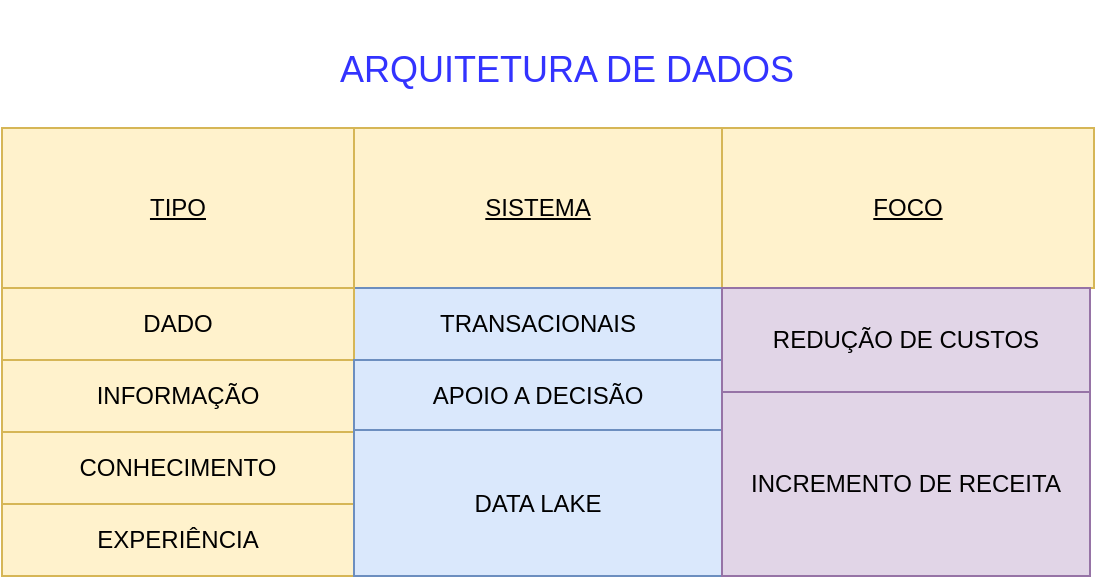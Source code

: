 <mxfile version="27.1.4">
  <diagram name="Página-1" id="as40btJ54e6DwOAYy4ld">
    <mxGraphModel dx="1034" dy="570" grid="0" gridSize="10" guides="1" tooltips="1" connect="1" arrows="1" fold="1" page="1" pageScale="1" pageWidth="600" pageHeight="380" math="0" shadow="0">
      <root>
        <mxCell id="0" />
        <mxCell id="1" parent="0" />
        <mxCell id="COEKGmfpDfsZIMyPhy94-3" value="&lt;span style=&quot;font-size: 18px;&quot;&gt;ARQUITETURA DE DADOS&lt;/span&gt;" style="text;html=1;align=center;verticalAlign=middle;whiteSpace=wrap;rounded=0;fontColor=#3333FF;" vertex="1" parent="1">
          <mxGeometry x="162" y="26" width="297" height="70" as="geometry" />
        </mxCell>
        <mxCell id="COEKGmfpDfsZIMyPhy94-66" value="&lt;u&gt;TIPO&lt;/u&gt;" style="rounded=0;whiteSpace=wrap;html=1;fillColor=#fff2cc;strokeColor=#d6b656;" vertex="1" parent="1">
          <mxGeometry x="28" y="90" width="176" height="80" as="geometry" />
        </mxCell>
        <mxCell id="COEKGmfpDfsZIMyPhy94-71" value="&lt;u&gt;SISTEMA&lt;/u&gt;" style="rounded=0;whiteSpace=wrap;html=1;fillColor=#fff2cc;strokeColor=#d6b656;" vertex="1" parent="1">
          <mxGeometry x="204" y="90" width="184" height="80" as="geometry" />
        </mxCell>
        <mxCell id="COEKGmfpDfsZIMyPhy94-75" value="&lt;span&gt;INFORMAÇÃO&lt;/span&gt;" style="rounded=0;whiteSpace=wrap;html=1;fillColor=#fff2cc;strokeColor=#d6b656;fontStyle=0" vertex="1" parent="1">
          <mxGeometry x="28" y="206" width="176" height="36" as="geometry" />
        </mxCell>
        <mxCell id="COEKGmfpDfsZIMyPhy94-76" value="&lt;span&gt;TRANSACIONAIS&lt;/span&gt;" style="rounded=0;whiteSpace=wrap;html=1;fillColor=#dae8fc;strokeColor=#6c8ebf;align=center;fontStyle=0" vertex="1" parent="1">
          <mxGeometry x="204" y="170" width="184" height="36" as="geometry" />
        </mxCell>
        <mxCell id="COEKGmfpDfsZIMyPhy94-77" value="&lt;u&gt;FOCO&lt;/u&gt;" style="rounded=0;whiteSpace=wrap;html=1;fillColor=#fff2cc;strokeColor=#d6b656;" vertex="1" parent="1">
          <mxGeometry x="388" y="90" width="186" height="80" as="geometry" />
        </mxCell>
        <mxCell id="COEKGmfpDfsZIMyPhy94-78" value="&lt;span&gt;CONHECIMENTO&lt;/span&gt;" style="rounded=0;whiteSpace=wrap;html=1;fillColor=#fff2cc;strokeColor=#d6b656;fontStyle=0" vertex="1" parent="1">
          <mxGeometry x="28" y="242" width="176" height="36" as="geometry" />
        </mxCell>
        <mxCell id="COEKGmfpDfsZIMyPhy94-79" value="&lt;span&gt;EXPERIÊNCIA&lt;/span&gt;" style="rounded=0;whiteSpace=wrap;html=1;fillColor=#fff2cc;strokeColor=#d6b656;fontStyle=0" vertex="1" parent="1">
          <mxGeometry x="28" y="278" width="176" height="36" as="geometry" />
        </mxCell>
        <mxCell id="COEKGmfpDfsZIMyPhy94-80" value="&lt;span&gt;DADO&lt;/span&gt;" style="rounded=0;whiteSpace=wrap;html=1;fillColor=#fff2cc;strokeColor=#d6b656;fontStyle=0" vertex="1" parent="1">
          <mxGeometry x="28" y="170" width="176" height="36" as="geometry" />
        </mxCell>
        <mxCell id="COEKGmfpDfsZIMyPhy94-81" value="&lt;span&gt;APOIO A DECISÃO&lt;/span&gt;" style="rounded=0;whiteSpace=wrap;html=1;fillColor=#dae8fc;strokeColor=#6c8ebf;align=center;fontStyle=0" vertex="1" parent="1">
          <mxGeometry x="204" y="206" width="184" height="36" as="geometry" />
        </mxCell>
        <mxCell id="COEKGmfpDfsZIMyPhy94-82" value="&lt;span&gt;DATA LAKE&lt;/span&gt;" style="rounded=0;whiteSpace=wrap;html=1;fillColor=#dae8fc;strokeColor=#6c8ebf;align=center;fontStyle=0" vertex="1" parent="1">
          <mxGeometry x="204" y="241" width="184" height="73" as="geometry" />
        </mxCell>
        <mxCell id="COEKGmfpDfsZIMyPhy94-83" value="&lt;span&gt;REDUÇÃO DE CUSTOS&lt;/span&gt;" style="rounded=0;whiteSpace=wrap;html=1;fillColor=#e1d5e7;strokeColor=#9673a6;align=center;fontStyle=0" vertex="1" parent="1">
          <mxGeometry x="388" y="170" width="184" height="52" as="geometry" />
        </mxCell>
        <mxCell id="COEKGmfpDfsZIMyPhy94-84" value="&lt;span&gt;INCREMENTO DE RECEITA&lt;/span&gt;" style="rounded=0;whiteSpace=wrap;html=1;fillColor=#e1d5e7;strokeColor=#9673a6;align=center;fontStyle=0" vertex="1" parent="1">
          <mxGeometry x="388" y="222" width="184" height="92" as="geometry" />
        </mxCell>
      </root>
    </mxGraphModel>
  </diagram>
</mxfile>
